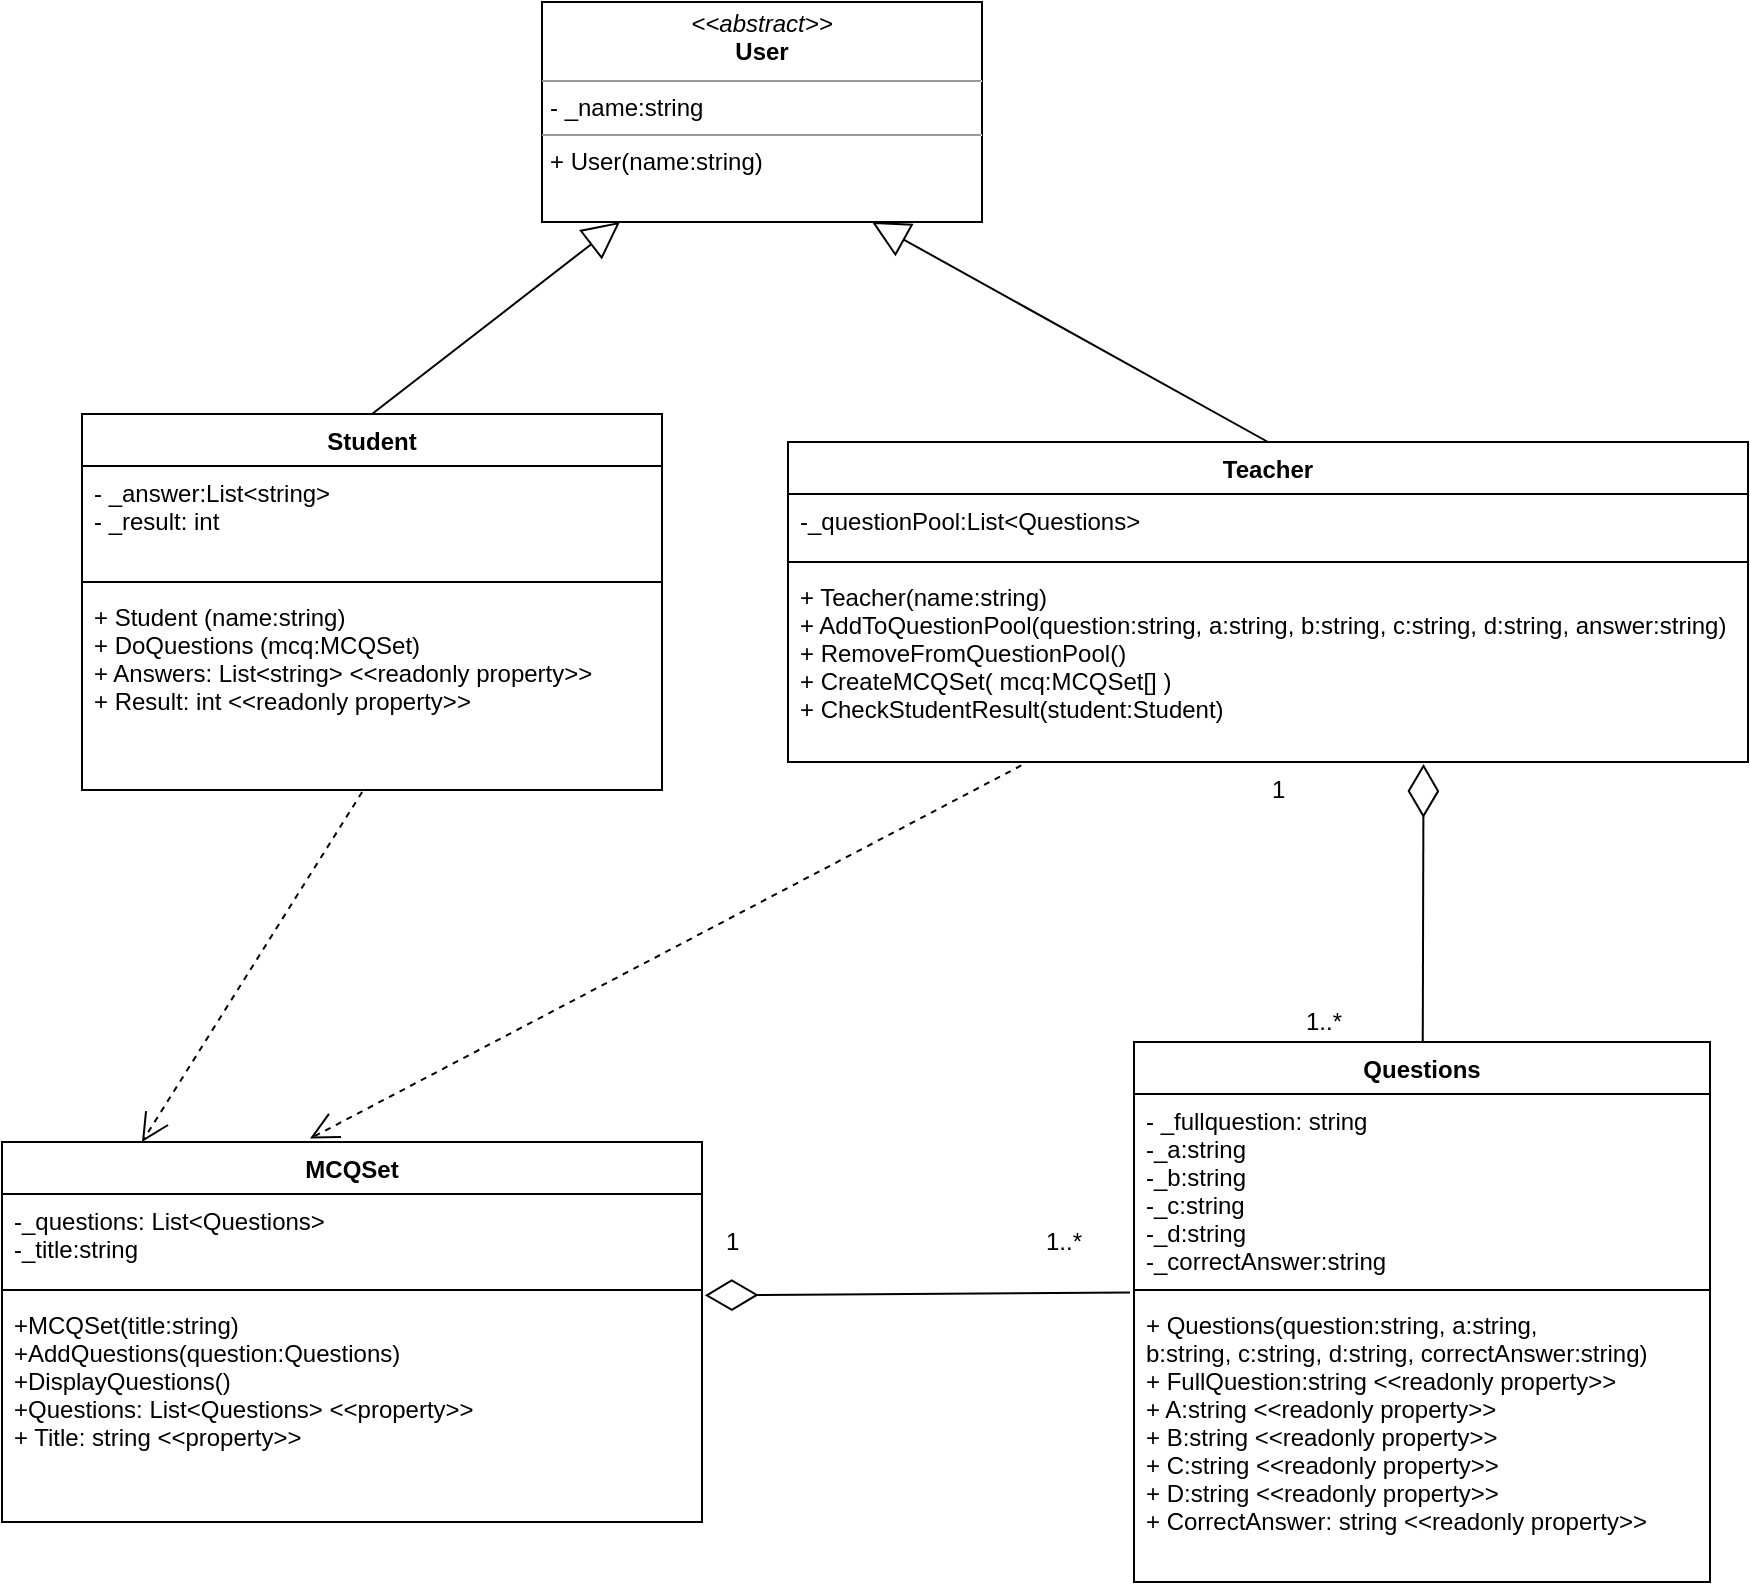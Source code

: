 <mxfile version="12.1.4" type="github" pages="1">
  <diagram id="66luMfSY360YQ58SDBbo" name="Page-1">
    <mxGraphModel dx="2014" dy="1080" grid="1" gridSize="10" guides="1" tooltips="1" connect="1" arrows="1" fold="1" page="1" pageScale="1" pageWidth="1100" pageHeight="850" math="0" shadow="0">
      <root>
        <mxCell id="0"/>
        <mxCell id="1" parent="0"/>
        <mxCell id="S2djndltIK2n1eHrcPjO-1" value="&lt;p style=&quot;margin: 0px ; margin-top: 4px ; text-align: center&quot;&gt;&lt;i&gt;&amp;lt;&amp;lt;abstract&amp;gt;&amp;gt;&lt;/i&gt;&lt;br&gt;&lt;b&gt;User&lt;/b&gt;&lt;/p&gt;&lt;hr size=&quot;1&quot;&gt;&lt;p style=&quot;margin: 0px ; margin-left: 4px&quot;&gt;- _name:string&lt;/p&gt;&lt;hr size=&quot;1&quot;&gt;&lt;p style=&quot;margin: 0px ; margin-left: 4px&quot;&gt;+ User(name:string)&lt;br&gt;&lt;/p&gt;" style="verticalAlign=top;align=left;overflow=fill;fontSize=12;fontFamily=Helvetica;html=1;" parent="1" vertex="1">
          <mxGeometry x="430" y="40" width="220" height="110" as="geometry"/>
        </mxCell>
        <mxCell id="S2djndltIK2n1eHrcPjO-2" value="Student" style="swimlane;fontStyle=1;align=center;verticalAlign=top;childLayout=stackLayout;horizontal=1;startSize=26;horizontalStack=0;resizeParent=1;resizeParentMax=0;resizeLast=0;collapsible=1;marginBottom=0;" parent="1" vertex="1">
          <mxGeometry x="200" y="246" width="290" height="188" as="geometry"/>
        </mxCell>
        <mxCell id="S2djndltIK2n1eHrcPjO-3" value="- _answer:List&lt;string&gt;&#xa;- _result: int&#xa;" style="text;strokeColor=none;fillColor=none;align=left;verticalAlign=top;spacingLeft=4;spacingRight=4;overflow=hidden;rotatable=0;points=[[0,0.5],[1,0.5]];portConstraint=eastwest;" parent="S2djndltIK2n1eHrcPjO-2" vertex="1">
          <mxGeometry y="26" width="290" height="54" as="geometry"/>
        </mxCell>
        <mxCell id="S2djndltIK2n1eHrcPjO-4" value="" style="line;strokeWidth=1;fillColor=none;align=left;verticalAlign=middle;spacingTop=-1;spacingLeft=3;spacingRight=3;rotatable=0;labelPosition=right;points=[];portConstraint=eastwest;" parent="S2djndltIK2n1eHrcPjO-2" vertex="1">
          <mxGeometry y="80" width="290" height="8" as="geometry"/>
        </mxCell>
        <mxCell id="S2djndltIK2n1eHrcPjO-5" value="+ Student (name:string)&#xa;+ DoQuestions (mcq:MCQSet)&#xa;+ Answers: List&lt;string&gt; &lt;&lt;readonly property&gt;&gt;&#xa;+ Result: int &lt;&lt;readonly property&gt;&gt;&#xa;" style="text;strokeColor=none;fillColor=none;align=left;verticalAlign=top;spacingLeft=4;spacingRight=4;overflow=hidden;rotatable=0;points=[[0,0.5],[1,0.5]];portConstraint=eastwest;" parent="S2djndltIK2n1eHrcPjO-2" vertex="1">
          <mxGeometry y="88" width="290" height="100" as="geometry"/>
        </mxCell>
        <mxCell id="S2djndltIK2n1eHrcPjO-10" value="Teacher" style="swimlane;fontStyle=1;align=center;verticalAlign=top;childLayout=stackLayout;horizontal=1;startSize=26;horizontalStack=0;resizeParent=1;resizeParentMax=0;resizeLast=0;collapsible=1;marginBottom=0;" parent="1" vertex="1">
          <mxGeometry x="553" y="260" width="480" height="160" as="geometry"/>
        </mxCell>
        <mxCell id="S2djndltIK2n1eHrcPjO-11" value="-_questionPool:List&lt;Questions&gt;&#xa;" style="text;strokeColor=none;fillColor=none;align=left;verticalAlign=top;spacingLeft=4;spacingRight=4;overflow=hidden;rotatable=0;points=[[0,0.5],[1,0.5]];portConstraint=eastwest;" parent="S2djndltIK2n1eHrcPjO-10" vertex="1">
          <mxGeometry y="26" width="480" height="30" as="geometry"/>
        </mxCell>
        <mxCell id="S2djndltIK2n1eHrcPjO-12" value="" style="line;strokeWidth=1;fillColor=none;align=left;verticalAlign=middle;spacingTop=-1;spacingLeft=3;spacingRight=3;rotatable=0;labelPosition=right;points=[];portConstraint=eastwest;" parent="S2djndltIK2n1eHrcPjO-10" vertex="1">
          <mxGeometry y="56" width="480" height="8" as="geometry"/>
        </mxCell>
        <mxCell id="S2djndltIK2n1eHrcPjO-13" value="+ Teacher(name:string)&#xa;+ AddToQuestionPool(question:string, a:string, b:string, c:string, d:string, answer:string)&#xa;+ RemoveFromQuestionPool()&#xa;+ CreateMCQSet( mcq:MCQSet[] )&#xa;+ CheckStudentResult(student:Student)          " style="text;strokeColor=none;fillColor=none;align=left;verticalAlign=top;spacingLeft=4;spacingRight=4;overflow=hidden;rotatable=0;points=[[0,0.5],[1,0.5]];portConstraint=eastwest;" parent="S2djndltIK2n1eHrcPjO-10" vertex="1">
          <mxGeometry y="64" width="480" height="96" as="geometry"/>
        </mxCell>
        <mxCell id="S2djndltIK2n1eHrcPjO-14" value="MCQSet" style="swimlane;fontStyle=1;align=center;verticalAlign=top;childLayout=stackLayout;horizontal=1;startSize=26;horizontalStack=0;resizeParent=1;resizeParentMax=0;resizeLast=0;collapsible=1;marginBottom=0;" parent="1" vertex="1">
          <mxGeometry x="160" y="610" width="350" height="190" as="geometry"/>
        </mxCell>
        <mxCell id="S2djndltIK2n1eHrcPjO-15" value="-_questions: List&lt;Questions&gt;&#xa;-_title:string&#xa;" style="text;strokeColor=none;fillColor=none;align=left;verticalAlign=top;spacingLeft=4;spacingRight=4;overflow=hidden;rotatable=0;points=[[0,0.5],[1,0.5]];portConstraint=eastwest;" parent="S2djndltIK2n1eHrcPjO-14" vertex="1">
          <mxGeometry y="26" width="350" height="44" as="geometry"/>
        </mxCell>
        <mxCell id="S2djndltIK2n1eHrcPjO-16" value="" style="line;strokeWidth=1;fillColor=none;align=left;verticalAlign=middle;spacingTop=-1;spacingLeft=3;spacingRight=3;rotatable=0;labelPosition=right;points=[];portConstraint=eastwest;" parent="S2djndltIK2n1eHrcPjO-14" vertex="1">
          <mxGeometry y="70" width="350" height="8" as="geometry"/>
        </mxCell>
        <mxCell id="S2djndltIK2n1eHrcPjO-17" value="+MCQSet(title:string)&#xa;+AddQuestions(question:Questions)&#xa;+DisplayQuestions()&#xa;+Questions: List&lt;Questions&gt; &lt;&lt;property&gt;&gt;&#xa;+ Title: string &lt;&lt;property&gt;&gt;&#xa;&#xa;" style="text;strokeColor=none;fillColor=none;align=left;verticalAlign=top;spacingLeft=4;spacingRight=4;overflow=hidden;rotatable=0;points=[[0,0.5],[1,0.5]];portConstraint=eastwest;" parent="S2djndltIK2n1eHrcPjO-14" vertex="1">
          <mxGeometry y="78" width="350" height="112" as="geometry"/>
        </mxCell>
        <mxCell id="S2djndltIK2n1eHrcPjO-18" value="Questions" style="swimlane;fontStyle=1;align=center;verticalAlign=top;childLayout=stackLayout;horizontal=1;startSize=26;horizontalStack=0;resizeParent=1;resizeParentMax=0;resizeLast=0;collapsible=1;marginBottom=0;" parent="1" vertex="1">
          <mxGeometry x="726" y="560" width="288" height="270" as="geometry"/>
        </mxCell>
        <mxCell id="S2djndltIK2n1eHrcPjO-19" value="- _fullquestion: string&#xa;-_a:string&#xa;-_b:string&#xa;-_c:string&#xa;-_d:string&#xa;-_correctAnswer:string&#xa;" style="text;strokeColor=none;fillColor=none;align=left;verticalAlign=top;spacingLeft=4;spacingRight=4;overflow=hidden;rotatable=0;points=[[0,0.5],[1,0.5]];portConstraint=eastwest;" parent="S2djndltIK2n1eHrcPjO-18" vertex="1">
          <mxGeometry y="26" width="288" height="94" as="geometry"/>
        </mxCell>
        <mxCell id="S2djndltIK2n1eHrcPjO-20" value="" style="line;strokeWidth=1;fillColor=none;align=left;verticalAlign=middle;spacingTop=-1;spacingLeft=3;spacingRight=3;rotatable=0;labelPosition=right;points=[];portConstraint=eastwest;" parent="S2djndltIK2n1eHrcPjO-18" vertex="1">
          <mxGeometry y="120" width="288" height="8" as="geometry"/>
        </mxCell>
        <mxCell id="S2djndltIK2n1eHrcPjO-21" value="+ Questions(question:string, a:string, &#xa;b:string, c:string, d:string, correctAnswer:string)&#xa;+ FullQuestion:string &lt;&lt;readonly property&gt;&gt;&#xa;+ A:string &lt;&lt;readonly property&gt;&gt;&#xa;+ B:string &lt;&lt;readonly property&gt;&gt;&#xa;+ C:string &lt;&lt;readonly property&gt;&gt;&#xa;+ D:string &lt;&lt;readonly property&gt;&gt;&#xa;+ CorrectAnswer: string &lt;&lt;readonly property&gt;&gt;&#xa;" style="text;strokeColor=none;fillColor=none;align=left;verticalAlign=top;spacingLeft=4;spacingRight=4;overflow=hidden;rotatable=0;points=[[0,0.5],[1,0.5]];portConstraint=eastwest;" parent="S2djndltIK2n1eHrcPjO-18" vertex="1">
          <mxGeometry y="128" width="288" height="142" as="geometry"/>
        </mxCell>
        <mxCell id="S2djndltIK2n1eHrcPjO-22" value="" style="endArrow=block;endSize=16;endFill=0;html=1;exitX=0.5;exitY=0;exitDx=0;exitDy=0;" parent="1" source="S2djndltIK2n1eHrcPjO-2" target="S2djndltIK2n1eHrcPjO-1" edge="1">
          <mxGeometry width="160" relative="1" as="geometry">
            <mxPoint x="145" y="220" as="sourcePoint"/>
            <mxPoint x="305" y="220" as="targetPoint"/>
          </mxGeometry>
        </mxCell>
        <mxCell id="S2djndltIK2n1eHrcPjO-23" value="" style="endArrow=block;endSize=16;endFill=0;html=1;exitX=0.5;exitY=0;exitDx=0;exitDy=0;entryX=0.75;entryY=1;entryDx=0;entryDy=0;" parent="1" source="S2djndltIK2n1eHrcPjO-10" target="S2djndltIK2n1eHrcPjO-1" edge="1">
          <mxGeometry width="160" relative="1" as="geometry">
            <mxPoint x="470" y="330" as="sourcePoint"/>
            <mxPoint x="630" y="220" as="targetPoint"/>
          </mxGeometry>
        </mxCell>
        <mxCell id="S2djndltIK2n1eHrcPjO-27" value="" style="endArrow=diamondThin;endFill=0;endSize=24;html=1;entryX=0.662;entryY=1.011;entryDx=0;entryDy=0;entryPerimeter=0;" parent="1" source="S2djndltIK2n1eHrcPjO-18" target="S2djndltIK2n1eHrcPjO-13" edge="1">
          <mxGeometry width="160" relative="1" as="geometry">
            <mxPoint x="640" y="530" as="sourcePoint"/>
            <mxPoint x="260" y="810" as="targetPoint"/>
          </mxGeometry>
        </mxCell>
        <mxCell id="CxO6jchhmTzWIE7WlPzq-1" value="" style="endArrow=diamondThin;endFill=0;endSize=24;html=1;exitX=-0.007;exitY=-0.019;exitDx=0;exitDy=0;exitPerimeter=0;entryX=1.004;entryY=-0.012;entryDx=0;entryDy=0;entryPerimeter=0;" parent="1" source="S2djndltIK2n1eHrcPjO-21" target="S2djndltIK2n1eHrcPjO-17" edge="1">
          <mxGeometry width="160" relative="1" as="geometry">
            <mxPoint x="100" y="850" as="sourcePoint"/>
            <mxPoint x="630" y="688" as="targetPoint"/>
          </mxGeometry>
        </mxCell>
        <mxCell id="CxO6jchhmTzWIE7WlPzq-18" value="1" style="text;html=1;resizable=0;points=[];autosize=1;align=left;verticalAlign=top;spacingTop=-4;" parent="1" vertex="1">
          <mxGeometry x="520" y="650" width="20" height="20" as="geometry"/>
        </mxCell>
        <mxCell id="CxO6jchhmTzWIE7WlPzq-19" value="1..*" style="text;html=1;resizable=0;points=[];autosize=1;align=left;verticalAlign=top;spacingTop=-4;" parent="1" vertex="1">
          <mxGeometry x="680" y="650" width="30" height="20" as="geometry"/>
        </mxCell>
        <mxCell id="CxO6jchhmTzWIE7WlPzq-22" value="1..*" style="text;html=1;resizable=0;points=[];autosize=1;align=left;verticalAlign=top;spacingTop=-4;" parent="1" vertex="1">
          <mxGeometry x="810" y="540" width="30" height="20" as="geometry"/>
        </mxCell>
        <mxCell id="CxO6jchhmTzWIE7WlPzq-23" value="1" style="text;html=1;resizable=0;points=[];autosize=1;align=left;verticalAlign=top;spacingTop=-4;" parent="1" vertex="1">
          <mxGeometry x="793" y="424" width="20" height="20" as="geometry"/>
        </mxCell>
        <mxCell id="HwfsxK-BfqlTY4KnkAXB-2" value="" style="endArrow=open;endSize=12;dashed=1;html=1;exitX=0.243;exitY=1.018;exitDx=0;exitDy=0;exitPerimeter=0;entryX=0.44;entryY=-0.009;entryDx=0;entryDy=0;entryPerimeter=0;" edge="1" parent="1" source="S2djndltIK2n1eHrcPjO-13" target="S2djndltIK2n1eHrcPjO-14">
          <mxGeometry width="160" relative="1" as="geometry">
            <mxPoint x="110" y="600" as="sourcePoint"/>
            <mxPoint x="270" y="600" as="targetPoint"/>
          </mxGeometry>
        </mxCell>
        <mxCell id="HwfsxK-BfqlTY4KnkAXB-3" value="" style="endArrow=open;endSize=12;dashed=1;html=1;exitX=0.483;exitY=1.01;exitDx=0;exitDy=0;exitPerimeter=0;entryX=0.2;entryY=0;entryDx=0;entryDy=0;entryPerimeter=0;" edge="1" parent="1" source="S2djndltIK2n1eHrcPjO-5" target="S2djndltIK2n1eHrcPjO-14">
          <mxGeometry width="160" relative="1" as="geometry">
            <mxPoint x="180" y="550" as="sourcePoint"/>
            <mxPoint x="340" y="550" as="targetPoint"/>
          </mxGeometry>
        </mxCell>
      </root>
    </mxGraphModel>
  </diagram>
</mxfile>
